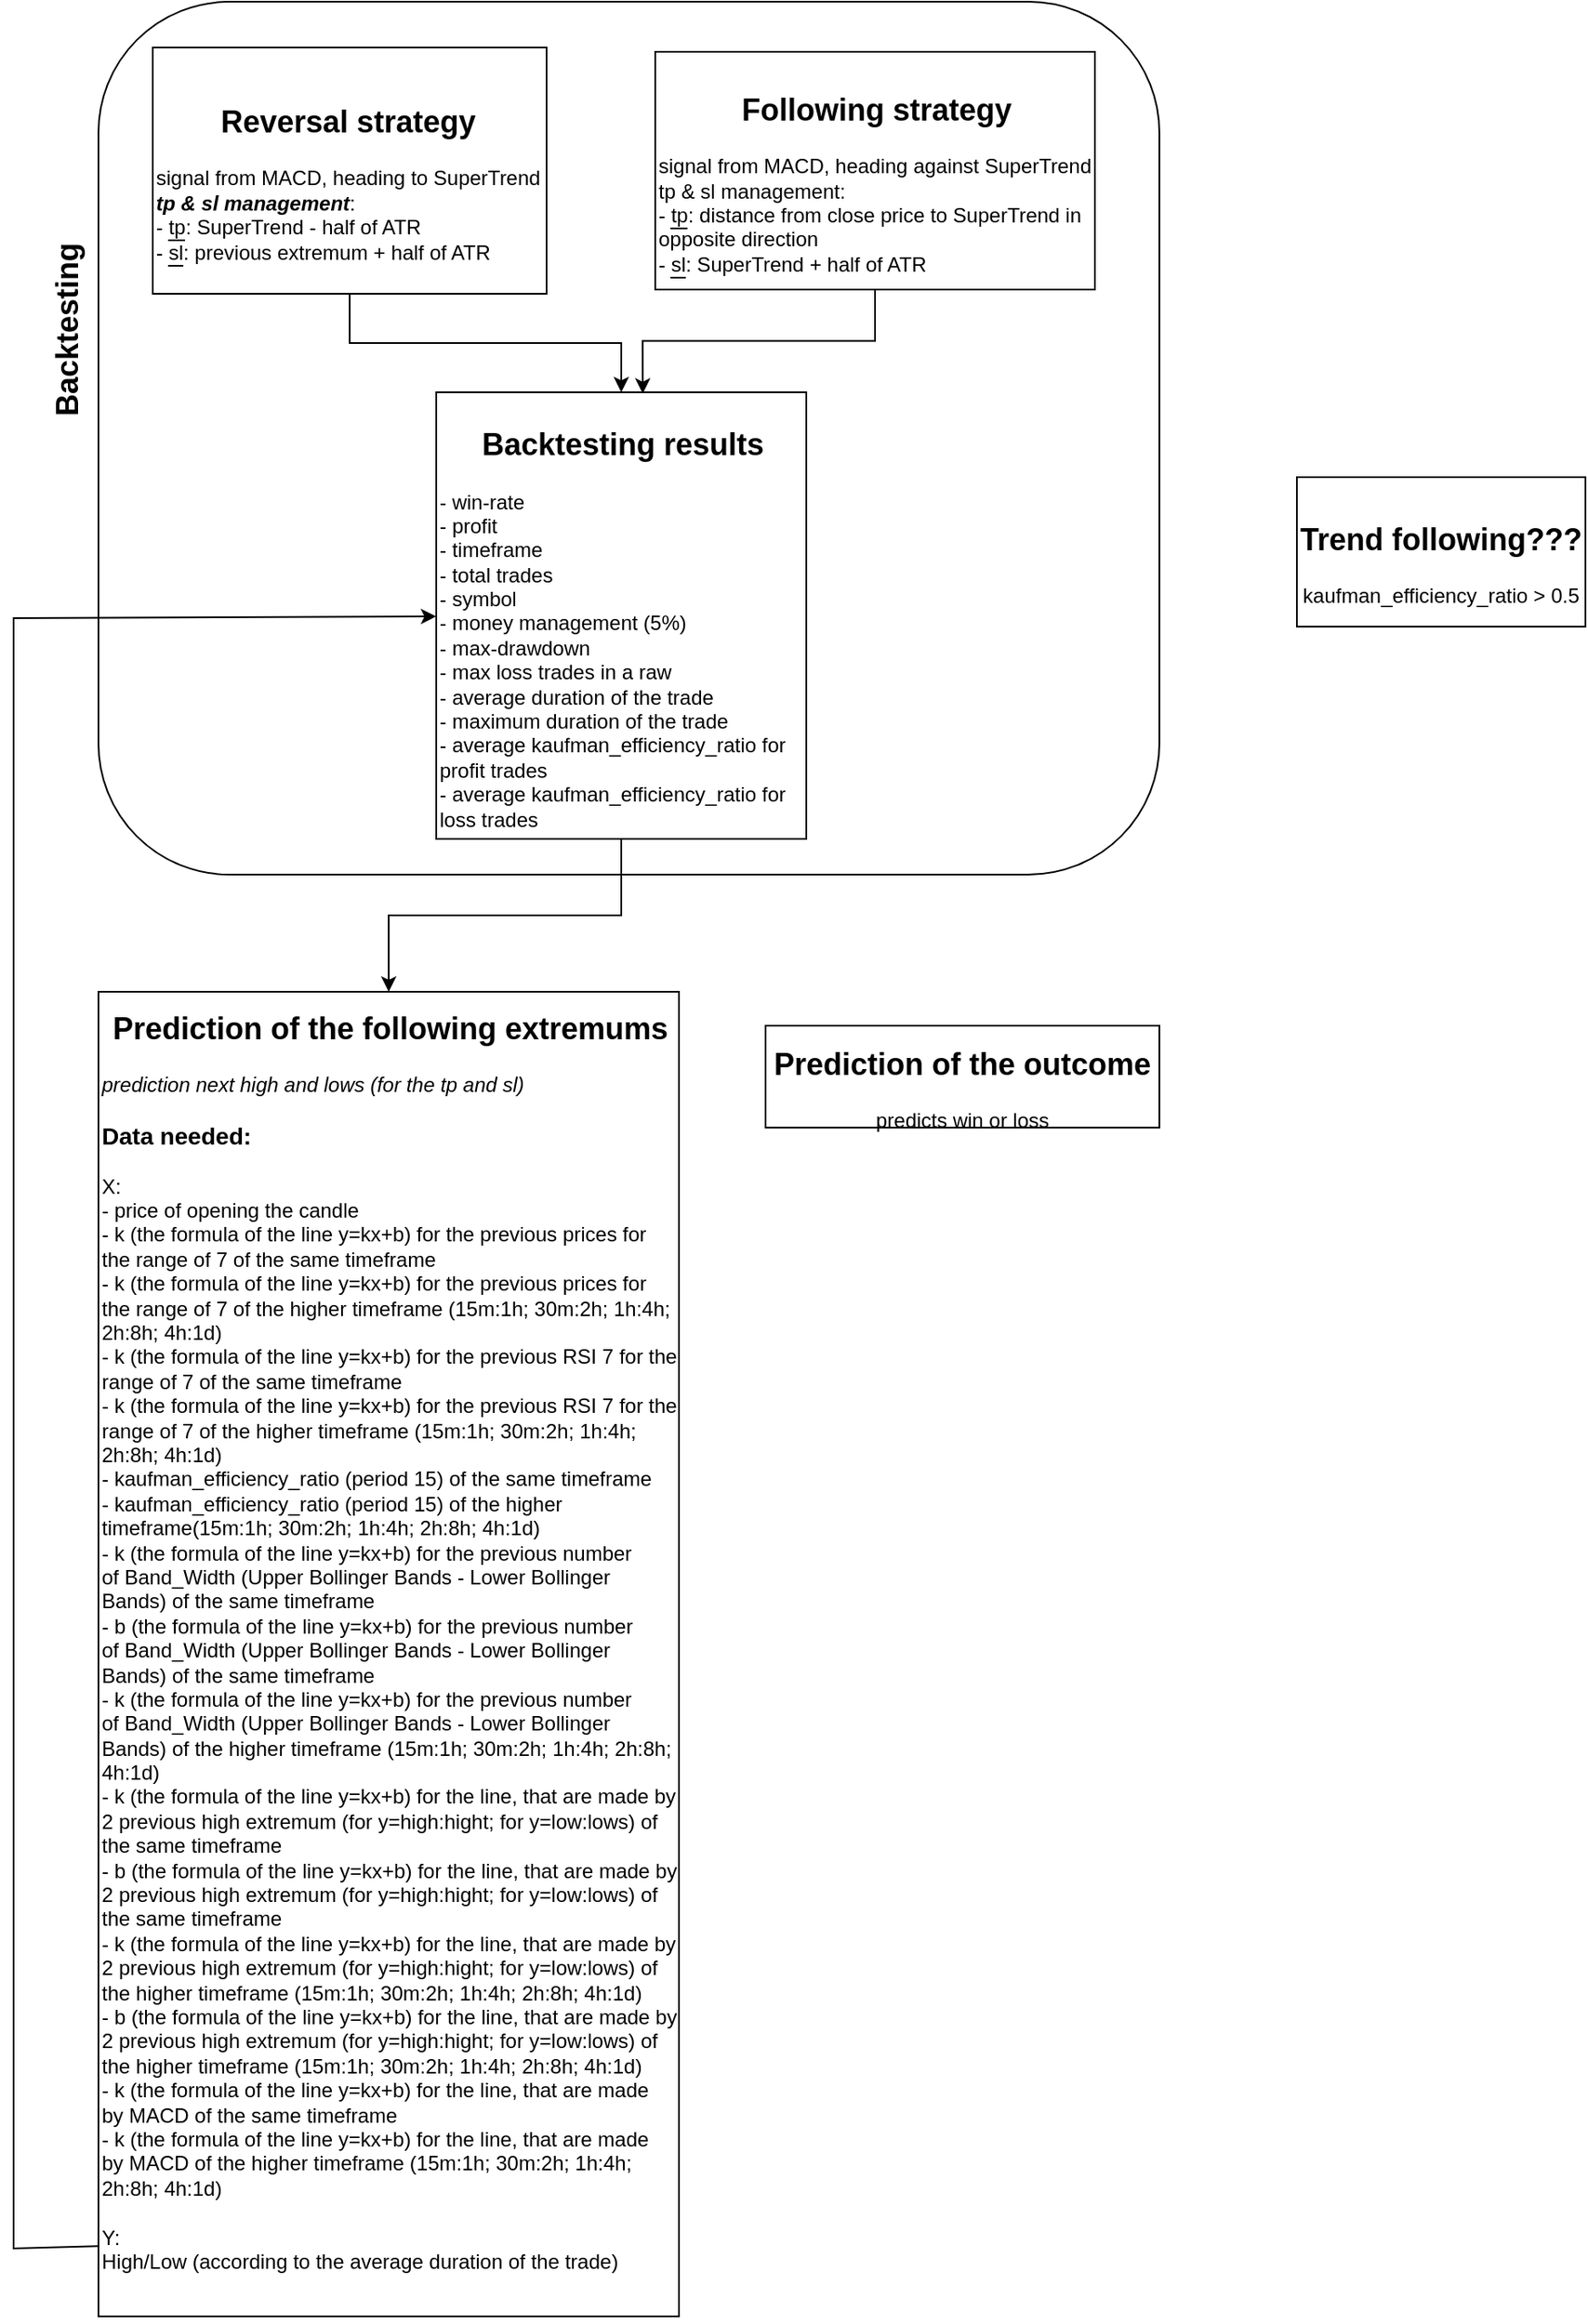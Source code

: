 <mxfile version="24.7.12">
  <diagram name="Page-1" id="TPGUM6L34mCoDnPinGrk">
    <mxGraphModel dx="636" dy="342" grid="1" gridSize="10" guides="1" tooltips="1" connect="1" arrows="1" fold="1" page="1" pageScale="1" pageWidth="1169" pageHeight="827" background="none" math="0" shadow="0">
      <root>
        <mxCell id="0" />
        <mxCell id="1" parent="0" />
        <mxCell id="mFt8jnvkjNyD6lXSa_r2-11" value="&lt;h2&gt;Backtesting&lt;/h2&gt;" style="text;html=1;align=center;verticalAlign=middle;whiteSpace=wrap;rounded=0;rotation=-90;" parent="1" vertex="1">
          <mxGeometry x="10" y="255" width="124" height="30" as="geometry" />
        </mxCell>
        <mxCell id="mFt8jnvkjNyD6lXSa_r2-12" value="&lt;h2 style=&quot;text-align: center;&quot;&gt;Prediction of the following extremums&lt;/h2&gt;&lt;div&gt;&lt;i&gt;prediction next high and lows (for the tp and sl)&lt;/i&gt;&lt;/div&gt;&lt;h3&gt;Data needed:&lt;/h3&gt;&lt;div&gt;X:&lt;/div&gt;&lt;div&gt;- price of opening the candle&lt;/div&gt;&lt;div&gt;- k (the formula of the line y=kx+b) for the previous prices for the range of 7 of the same timeframe&lt;/div&gt;&lt;div&gt;-&lt;span style=&quot;background-color: initial;&quot;&gt;&amp;nbsp;k (the formula of the line y=kx+b) for the previous prices for the range of 7 of the higher timeframe (15m:1h; 30m:2h; 1h:4h; 2h:8h; 4h:1d)&lt;/span&gt;&lt;/div&gt;&lt;div&gt;&lt;span style=&quot;background-color: initial;&quot;&gt;-&amp;nbsp;&lt;/span&gt;&lt;span style=&quot;background-color: initial;&quot;&gt;k (the formula of the line y=kx+b) for the previous RSI 7 for the range of 7 of the same timeframe&lt;/span&gt;&lt;/div&gt;&lt;div&gt;&lt;span style=&quot;background-color: initial;&quot;&gt;-&amp;nbsp;&lt;/span&gt;&lt;span style=&quot;background-color: initial;&quot;&gt;k (the formula of the line y=kx+b) for the previous RSI 7 for the range of 7 of the higher timeframe&amp;nbsp;&lt;/span&gt;&lt;span style=&quot;background-color: initial;&quot;&gt;(15m:1h; 30m:2h; 1h:4h; 2h:8h; 4h:1d)&lt;/span&gt;&lt;span style=&quot;background-color: initial;&quot;&gt;&lt;br&gt;&lt;/span&gt;&lt;/div&gt;&lt;div&gt;&lt;span style=&quot;background-color: initial;&quot;&gt;-&amp;nbsp;&lt;/span&gt;&lt;span style=&quot;background-color: initial;&quot;&gt;kaufman_efficiency_ratio (period 15) of the same timeframe&lt;/span&gt;&lt;/div&gt;&lt;div&gt;&lt;span style=&quot;background-color: initial;&quot;&gt;- kaufman_efficiency_ratio (period 15) of the higher timeframe&lt;/span&gt;&lt;span style=&quot;background-color: initial;&quot;&gt;(15m:1h; 30m:2h; 1h:4h; 2h:8h; 4h:1d)&lt;/span&gt;&lt;span style=&quot;background-color: initial;&quot;&gt;&lt;br&gt;&lt;/span&gt;&lt;/div&gt;&lt;div&gt;&lt;span style=&quot;background-color: initial;&quot;&gt;-&amp;nbsp;&lt;/span&gt;&lt;span style=&quot;background-color: initial;&quot;&gt;k (the formula of the line y=kx+b) for the&amp;nbsp;&lt;/span&gt;&lt;span style=&quot;background-color: initial;&quot;&gt;previous number of&amp;nbsp;&lt;/span&gt;&lt;span style=&quot;background-color: initial;&quot;&gt;Band_Width (Upper Bollinger Bands - Lower Bollinger Bands) of the same timeframe&lt;/span&gt;&lt;/div&gt;&lt;div&gt;&lt;span style=&quot;background-color: initial;&quot;&gt;-&amp;nbsp;&lt;/span&gt;&lt;span style=&quot;background-color: initial;&quot;&gt;b (the formula of the line y=kx+b) for the&amp;nbsp;&lt;/span&gt;&lt;span style=&quot;background-color: initial;&quot;&gt;previous number of&amp;nbsp;&lt;/span&gt;&lt;span style=&quot;background-color: initial;&quot;&gt;Band_Width (Upper Bollinger Bands - Lower Bollinger Bands) of the same timeframe&lt;/span&gt;&lt;span style=&quot;background-color: initial;&quot;&gt;&lt;br&gt;&lt;/span&gt;&lt;/div&gt;&lt;div&gt;&lt;span style=&quot;background-color: initial;&quot;&gt;-&amp;nbsp;&lt;/span&gt;&lt;span style=&quot;background-color: initial;&quot;&gt;k (the formula of the line y=kx+b) for the&amp;nbsp;&lt;/span&gt;&lt;span style=&quot;background-color: initial;&quot;&gt;previous number of&amp;nbsp;&lt;/span&gt;&lt;span style=&quot;background-color: initial;&quot;&gt;Band_Width (Upper Bollinger Bands - Lower Bollinger Bands) of the higher timeframe&amp;nbsp;&lt;/span&gt;&lt;span style=&quot;background-color: initial;&quot;&gt;(15m:1h; 30m:2h; 1h:4h; 2h:8h; 4h:1d)&lt;/span&gt;&lt;span style=&quot;background-color: initial;&quot;&gt;&lt;br&gt;&lt;/span&gt;&lt;/div&gt;&lt;div&gt;&lt;span style=&quot;background-color: initial;&quot;&gt;-&amp;nbsp;&lt;/span&gt;&lt;span style=&quot;background-color: initial;&quot;&gt;k (the formula of the line y=kx+b) for the line, that are made by 2 previous high extremum (for y=high:hight; for y=low:lows) of the same timeframe&lt;/span&gt;&lt;/div&gt;&lt;div&gt;&lt;span style=&quot;background-color: initial;&quot;&gt;- b&lt;/span&gt;&lt;span style=&quot;background-color: initial;&quot;&gt;&amp;nbsp;(the formula of the line y=kx+b) for the line, that are made by 2 previous high extremum (for y=high:hight; for y=low:lows) of the same timeframe&lt;/span&gt;&lt;span style=&quot;background-color: initial;&quot;&gt;&lt;br&gt;&lt;/span&gt;&lt;/div&gt;&lt;div&gt;&lt;div&gt;&lt;span style=&quot;background-color: initial;&quot;&gt;-&amp;nbsp;&lt;/span&gt;&lt;span style=&quot;background-color: initial;&quot;&gt;k (the formula of the line y=kx+b) for the line, that are made by 2 previous high extremum (for y=high:hight; for y=low:lows) of the higher timeframe&amp;nbsp;&lt;/span&gt;&lt;span style=&quot;background-color: initial;&quot;&gt;(15m:1h; 30m:2h; 1h:4h; 2h:8h; 4h:1d)&lt;/span&gt;&lt;/div&gt;&lt;div&gt;&lt;span style=&quot;background-color: initial;&quot;&gt;- b&lt;/span&gt;&lt;span style=&quot;background-color: initial;&quot;&gt;&amp;nbsp;(the formula of the line y=kx+b) for the line, that are made by 2 previous high extremum (for y=high:hight; for y=low:lows) of the higher timeframe&amp;nbsp;&lt;/span&gt;&lt;span style=&quot;background-color: initial;&quot;&gt;(15m:1h; 30m:2h; 1h:4h; 2h:8h; 4h:1d)&lt;/span&gt;&lt;/div&gt;&lt;/div&gt;&lt;div&gt;&lt;span style=&quot;background-color: initial;&quot;&gt;-&amp;nbsp;&lt;/span&gt;&lt;span style=&quot;background-color: initial;&quot;&gt;k (the formula of the line y=kx+b) for the line, that are made by&amp;nbsp;&lt;/span&gt;&lt;span style=&quot;background-color: initial;&quot;&gt;MACD of the same timeframe&lt;/span&gt;&lt;/div&gt;&lt;div&gt;&lt;span style=&quot;background-color: initial;&quot;&gt;-&amp;nbsp;&lt;/span&gt;&lt;span style=&quot;background-color: initial;&quot;&gt;k (the formula of the line y=kx+b) for the line, that are made by&amp;nbsp;&lt;/span&gt;&lt;span style=&quot;background-color: initial;&quot;&gt;MACD of the higher timeframe&amp;nbsp;&lt;/span&gt;&lt;span style=&quot;background-color: initial;&quot;&gt;(15m:1h; 30m:2h; 1h:4h; 2h:8h; 4h:1d)&lt;/span&gt;&lt;/div&gt;&lt;div&gt;&lt;span style=&quot;background-color: initial;&quot;&gt;&lt;br&gt;&lt;/span&gt;&lt;/div&gt;&lt;div&gt;&lt;span style=&quot;background-color: initial;&quot;&gt;Y:&lt;/span&gt;&lt;/div&gt;&lt;div&gt;&lt;span style=&quot;background-color: initial;&quot;&gt;High/Low (according to the average duration of the trade)&lt;/span&gt;&lt;/div&gt;&lt;div&gt;&lt;span style=&quot;background-color: initial;&quot;&gt;&lt;br&gt;&lt;/span&gt;&lt;/div&gt;&lt;div&gt;&lt;span style=&quot;background-color: initial;&quot;&gt;&lt;br&gt;&lt;/span&gt;&lt;/div&gt;" style="rounded=0;whiteSpace=wrap;html=1;align=left;" parent="1" vertex="1">
          <mxGeometry x="90" y="660" width="342" height="780" as="geometry" />
        </mxCell>
        <mxCell id="mFt8jnvkjNyD6lXSa_r2-13" value="&lt;h2&gt;Prediction of the outcome&lt;/h2&gt;&lt;div&gt;predicts win or loss&lt;/div&gt;" style="rounded=0;whiteSpace=wrap;html=1;" parent="1" vertex="1">
          <mxGeometry x="483" y="680" width="232" height="60" as="geometry" />
        </mxCell>
        <mxCell id="mFt8jnvkjNyD6lXSa_r2-14" value="&lt;h2&gt;Trend following???&lt;/h2&gt;&lt;div&gt;kaufman_efficiency_ratio &amp;gt; 0.5&lt;br&gt;&lt;/div&gt;" style="rounded=0;whiteSpace=wrap;html=1;" parent="1" vertex="1">
          <mxGeometry x="796" y="357" width="170" height="88" as="geometry" />
        </mxCell>
        <mxCell id="mFt8jnvkjNyD6lXSa_r2-15" value="" style="rounded=1;whiteSpace=wrap;html=1;" parent="1" vertex="1">
          <mxGeometry x="90" y="77" width="625" height="514" as="geometry" />
        </mxCell>
        <mxCell id="mFt8jnvkjNyD6lXSa_r2-16" style="edgeStyle=orthogonalEdgeStyle;rounded=0;orthogonalLoop=1;jettySize=auto;html=1;" parent="1" source="mFt8jnvkjNyD6lXSa_r2-17" target="mFt8jnvkjNyD6lXSa_r2-19" edge="1">
          <mxGeometry relative="1" as="geometry" />
        </mxCell>
        <mxCell id="mFt8jnvkjNyD6lXSa_r2-17" value="&lt;h2 style=&quot;text-align: center;&quot;&gt;&lt;font style=&quot;font-size: 18px;&quot;&gt;Reversal strategy&lt;/font&gt;&lt;/h2&gt;&lt;div&gt;signal from MACD, heading to SuperTrend&lt;br&gt;&lt;span style=&quot;font-style: italic; font-weight: 600;&quot; class=&quot;notion-enable-hover&quot; data-token-index=&quot;1&quot;&gt;tp &amp;amp; sl management&lt;/span&gt;:&lt;br&gt;-&amp;nbsp;&lt;span style=&quot;color: inherit; border-bottom: 0.05em solid; overflow-wrap: break-word;&quot; class=&quot;notion-enable-hover&quot; data-token-index=&quot;3&quot;&gt;tp&lt;/span&gt;: SuperTrend - half of ATR&lt;br&gt;-&amp;nbsp;&lt;span style=&quot;color: inherit; border-bottom: 0.05em solid; overflow-wrap: break-word;&quot; class=&quot;notion-enable-hover&quot; data-token-index=&quot;5&quot;&gt;sl&lt;/span&gt;: previous extremum + half of ATR&amp;nbsp;&lt;/div&gt;" style="rounded=0;whiteSpace=wrap;html=1;align=left;labelBackgroundColor=none;" parent="1" vertex="1">
          <mxGeometry x="122" y="104" width="232" height="145" as="geometry" />
        </mxCell>
        <mxCell id="mFt8jnvkjNyD6lXSa_r2-18" value="&lt;h2 style=&quot;text-align: center;&quot;&gt;&lt;span style=&quot;background-color: initial;&quot;&gt;&lt;font style=&quot;font-size: 18px;&quot;&gt;Following strategy&lt;/font&gt;&lt;/span&gt;&lt;/h2&gt;&lt;div&gt;&lt;div style=&quot;&quot;&gt;&lt;span style=&quot;background-color: initial;&quot;&gt;signal from MACD, heading against SuperTrend&lt;/span&gt;&lt;/div&gt;&lt;span style=&quot;background-color: initial;&quot;&gt;&lt;div style=&quot;&quot;&gt;&lt;span style=&quot;background-color: initial;&quot;&gt;tp &amp;amp; sl management:&lt;/span&gt;&lt;span style=&quot;background-color: initial;&quot;&gt;&amp;nbsp;&lt;/span&gt;&lt;/div&gt;&lt;div style=&quot;&quot;&gt;-&amp;nbsp;&lt;span style=&quot;color: inherit; border-bottom: 0.05em solid; overflow-wrap: break-word;&quot; class=&quot;notion-enable-hover&quot; data-token-index=&quot;3&quot;&gt;tp&lt;/span&gt;: distance from close price to SuperTrend in opposite direction&lt;br&gt;-&amp;nbsp;&lt;span style=&quot;color: inherit; border-bottom: 0.05em solid; overflow-wrap: break-word;&quot; class=&quot;notion-enable-hover&quot; data-token-index=&quot;5&quot;&gt;sl&lt;/span&gt;: SuperTrend + half of ATR&lt;span style=&quot;background-color: initial;&quot;&gt;&lt;br&gt;&lt;/span&gt;&lt;/div&gt;&lt;/span&gt;&lt;/div&gt;" style="rounded=0;whiteSpace=wrap;html=1;align=left;" parent="1" vertex="1">
          <mxGeometry x="418" y="106.5" width="259" height="140" as="geometry" />
        </mxCell>
        <mxCell id="mFt8jnvkjNyD6lXSa_r2-23" style="edgeStyle=orthogonalEdgeStyle;rounded=0;orthogonalLoop=1;jettySize=auto;html=1;exitX=0.5;exitY=1;exitDx=0;exitDy=0;entryX=0.5;entryY=0;entryDx=0;entryDy=0;" parent="1" source="mFt8jnvkjNyD6lXSa_r2-19" target="mFt8jnvkjNyD6lXSa_r2-12" edge="1">
          <mxGeometry relative="1" as="geometry" />
        </mxCell>
        <mxCell id="mFt8jnvkjNyD6lXSa_r2-19" value="&lt;h2 style=&quot;text-align: center;&quot;&gt;Backtesting results&lt;/h2&gt;&lt;div&gt;- win-rate&lt;/div&gt;&lt;div&gt;- profit&lt;/div&gt;&lt;div&gt;- timeframe&lt;/div&gt;&lt;div&gt;- total trades&lt;/div&gt;&lt;div&gt;- symbol&lt;/div&gt;&lt;div&gt;- money management (5%)&lt;/div&gt;&lt;div&gt;- max-drawdown&lt;/div&gt;&lt;div&gt;- max loss trades in a raw&lt;/div&gt;&lt;div&gt;&lt;div&gt;- average duration of the trade&lt;/div&gt;&lt;div&gt;- maximum duration of the trade&lt;/div&gt;&lt;/div&gt;&lt;div&gt;- average&amp;nbsp;kaufman_efficiency_ratio for profit trades&lt;/div&gt;&lt;div&gt;- average&amp;nbsp;kaufman_efficiency_ratio for loss trades&lt;/div&gt;" style="rounded=0;whiteSpace=wrap;html=1;align=left;" parent="1" vertex="1">
          <mxGeometry x="289" y="307" width="218" height="263" as="geometry" />
        </mxCell>
        <mxCell id="mFt8jnvkjNyD6lXSa_r2-20" style="edgeStyle=orthogonalEdgeStyle;rounded=0;orthogonalLoop=1;jettySize=auto;html=1;entryX=0.558;entryY=0.003;entryDx=0;entryDy=0;entryPerimeter=0;" parent="1" source="mFt8jnvkjNyD6lXSa_r2-18" target="mFt8jnvkjNyD6lXSa_r2-19" edge="1">
          <mxGeometry relative="1" as="geometry" />
        </mxCell>
        <mxCell id="mFt8jnvkjNyD6lXSa_r2-22" value="" style="endArrow=classic;html=1;rounded=0;exitX=0.001;exitY=0.947;exitDx=0;exitDy=0;exitPerimeter=0;" parent="1" source="mFt8jnvkjNyD6lXSa_r2-12" target="mFt8jnvkjNyD6lXSa_r2-19" edge="1">
          <mxGeometry width="50" height="50" relative="1" as="geometry">
            <mxPoint x="30" y="980" as="sourcePoint" />
            <mxPoint x="91" y="610" as="targetPoint" />
            <Array as="points">
              <mxPoint x="40" y="1400" />
              <mxPoint x="40" y="440" />
            </Array>
          </mxGeometry>
        </mxCell>
      </root>
    </mxGraphModel>
  </diagram>
</mxfile>
